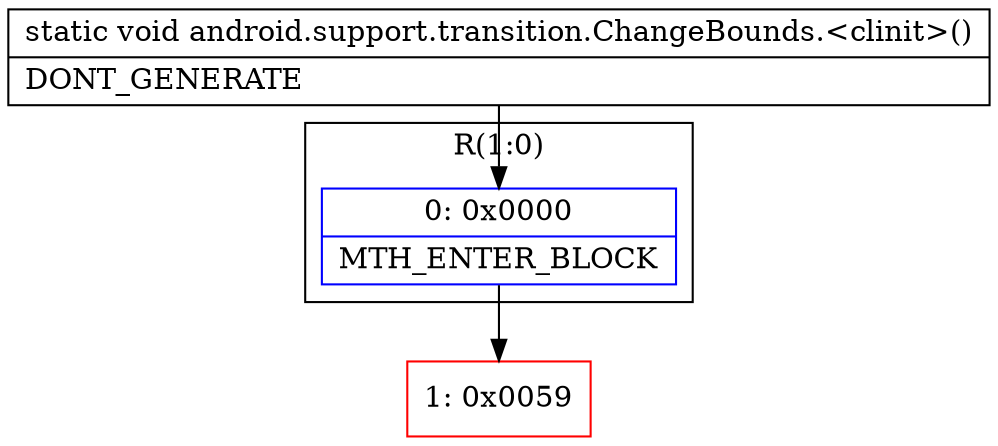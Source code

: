digraph "CFG forandroid.support.transition.ChangeBounds.\<clinit\>()V" {
subgraph cluster_Region_764545132 {
label = "R(1:0)";
node [shape=record,color=blue];
Node_0 [shape=record,label="{0\:\ 0x0000|MTH_ENTER_BLOCK\l}"];
}
Node_1 [shape=record,color=red,label="{1\:\ 0x0059}"];
MethodNode[shape=record,label="{static void android.support.transition.ChangeBounds.\<clinit\>()  | DONT_GENERATE\l}"];
MethodNode -> Node_0;
Node_0 -> Node_1;
}


